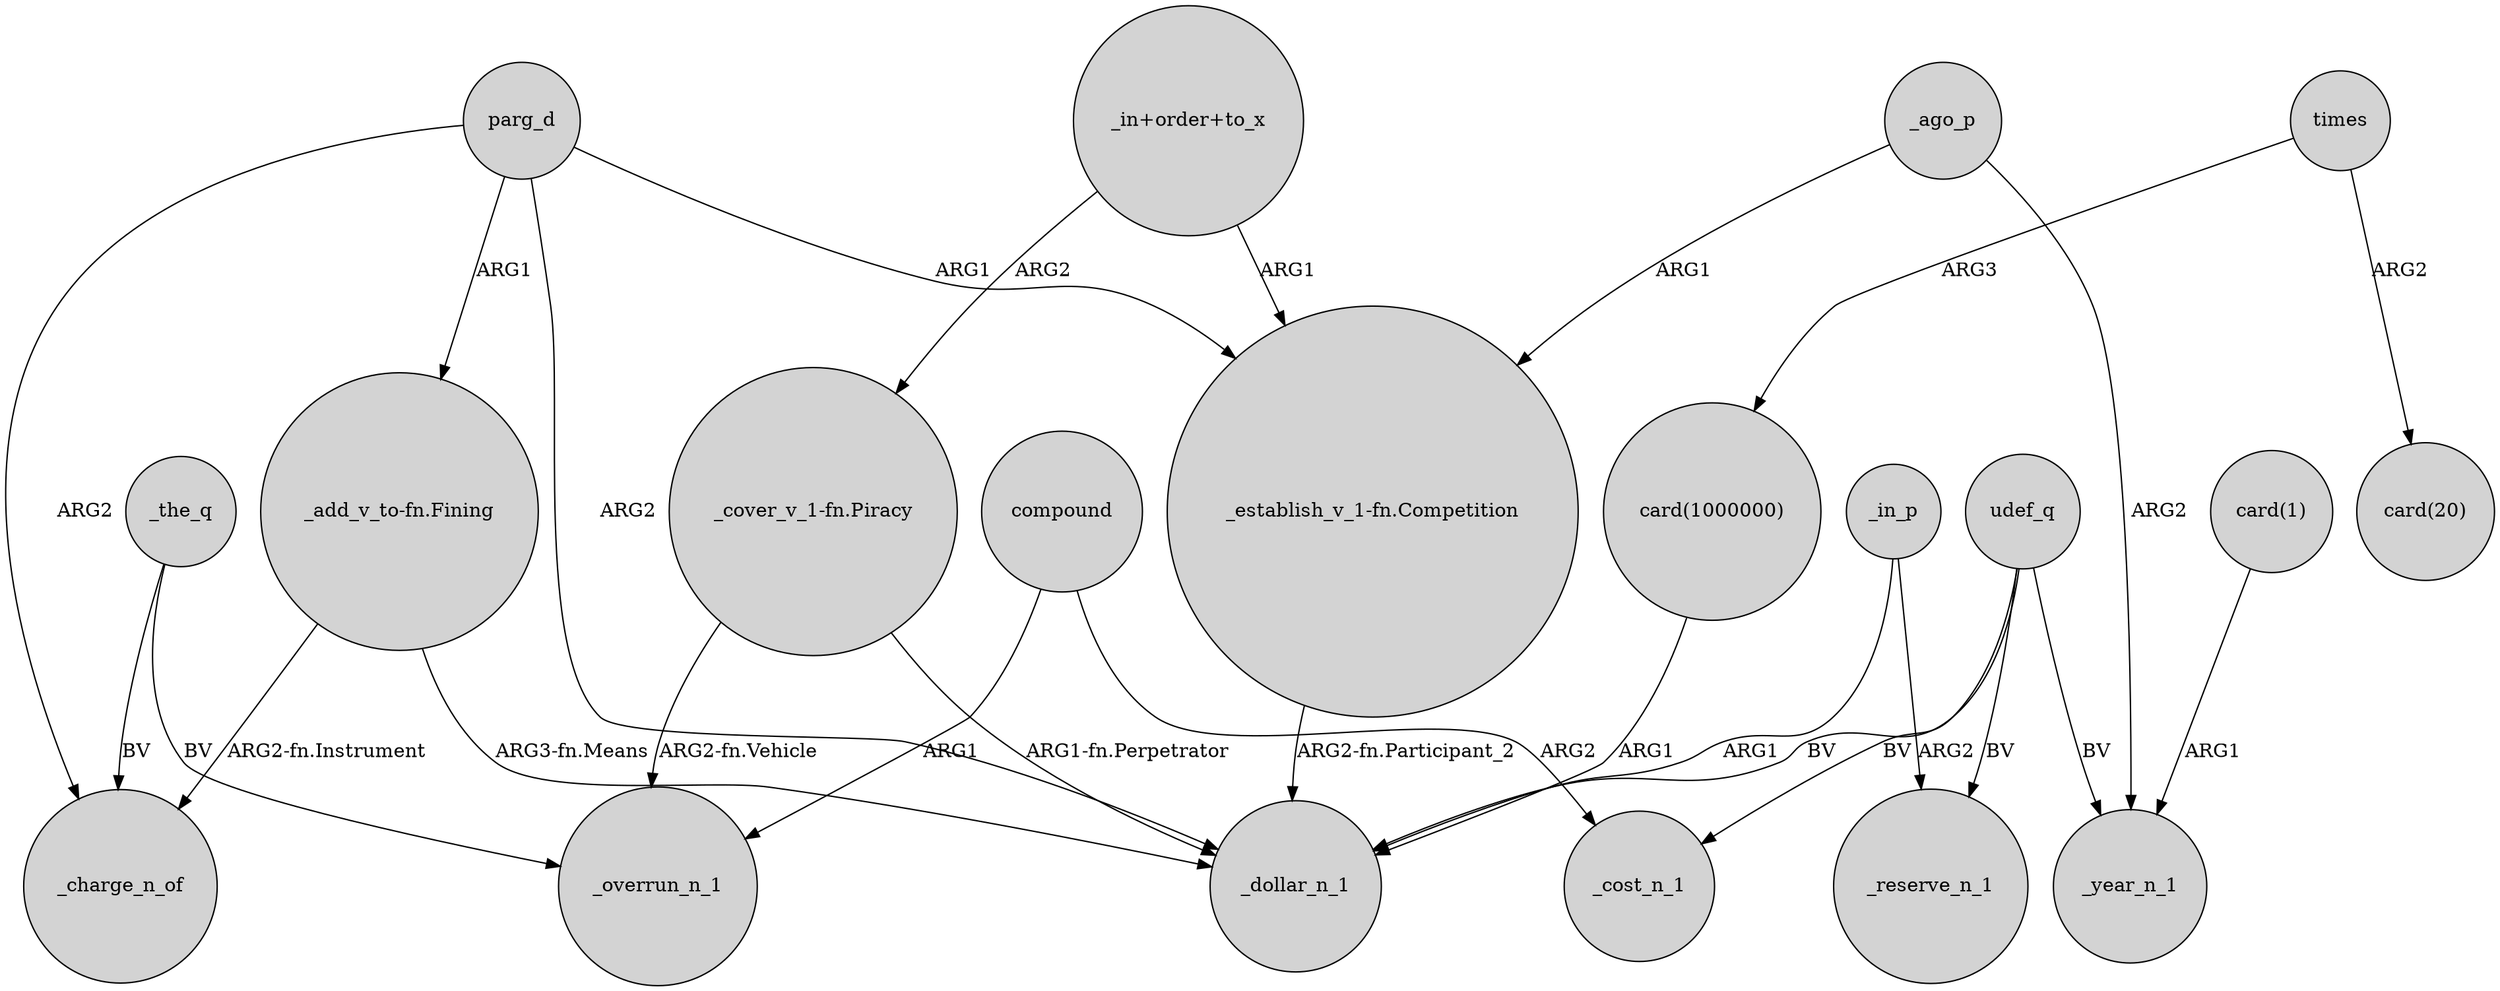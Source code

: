 digraph {
	node [shape=circle style=filled]
	"_establish_v_1-fn.Competition" -> _dollar_n_1 [label="ARG2-fn.Participant_2"]
	parg_d -> _dollar_n_1 [label=ARG2]
	compound -> _overrun_n_1 [label=ARG1]
	udef_q -> _reserve_n_1 [label=BV]
	"_add_v_to-fn.Fining" -> _charge_n_of [label="ARG2-fn.Instrument"]
	"_in+order+to_x" -> "_cover_v_1-fn.Piracy" [label=ARG2]
	compound -> _cost_n_1 [label=ARG2]
	"card(1)" -> _year_n_1 [label=ARG1]
	_the_q -> _charge_n_of [label=BV]
	times -> "card(1000000)" [label=ARG3]
	_in_p -> _reserve_n_1 [label=ARG2]
	_in_p -> _dollar_n_1 [label=ARG1]
	_the_q -> _overrun_n_1 [label=BV]
	udef_q -> _dollar_n_1 [label=BV]
	"card(1000000)" -> _dollar_n_1 [label=ARG1]
	"_add_v_to-fn.Fining" -> _dollar_n_1 [label="ARG3-fn.Means"]
	times -> "card(20)" [label=ARG2]
	"_cover_v_1-fn.Piracy" -> _overrun_n_1 [label="ARG2-fn.Vehicle"]
	"_in+order+to_x" -> "_establish_v_1-fn.Competition" [label=ARG1]
	"_cover_v_1-fn.Piracy" -> _dollar_n_1 [label="ARG1-fn.Perpetrator"]
	_ago_p -> _year_n_1 [label=ARG2]
	_ago_p -> "_establish_v_1-fn.Competition" [label=ARG1]
	udef_q -> _year_n_1 [label=BV]
	parg_d -> _charge_n_of [label=ARG2]
	parg_d -> "_establish_v_1-fn.Competition" [label=ARG1]
	parg_d -> "_add_v_to-fn.Fining" [label=ARG1]
	udef_q -> _cost_n_1 [label=BV]
}
